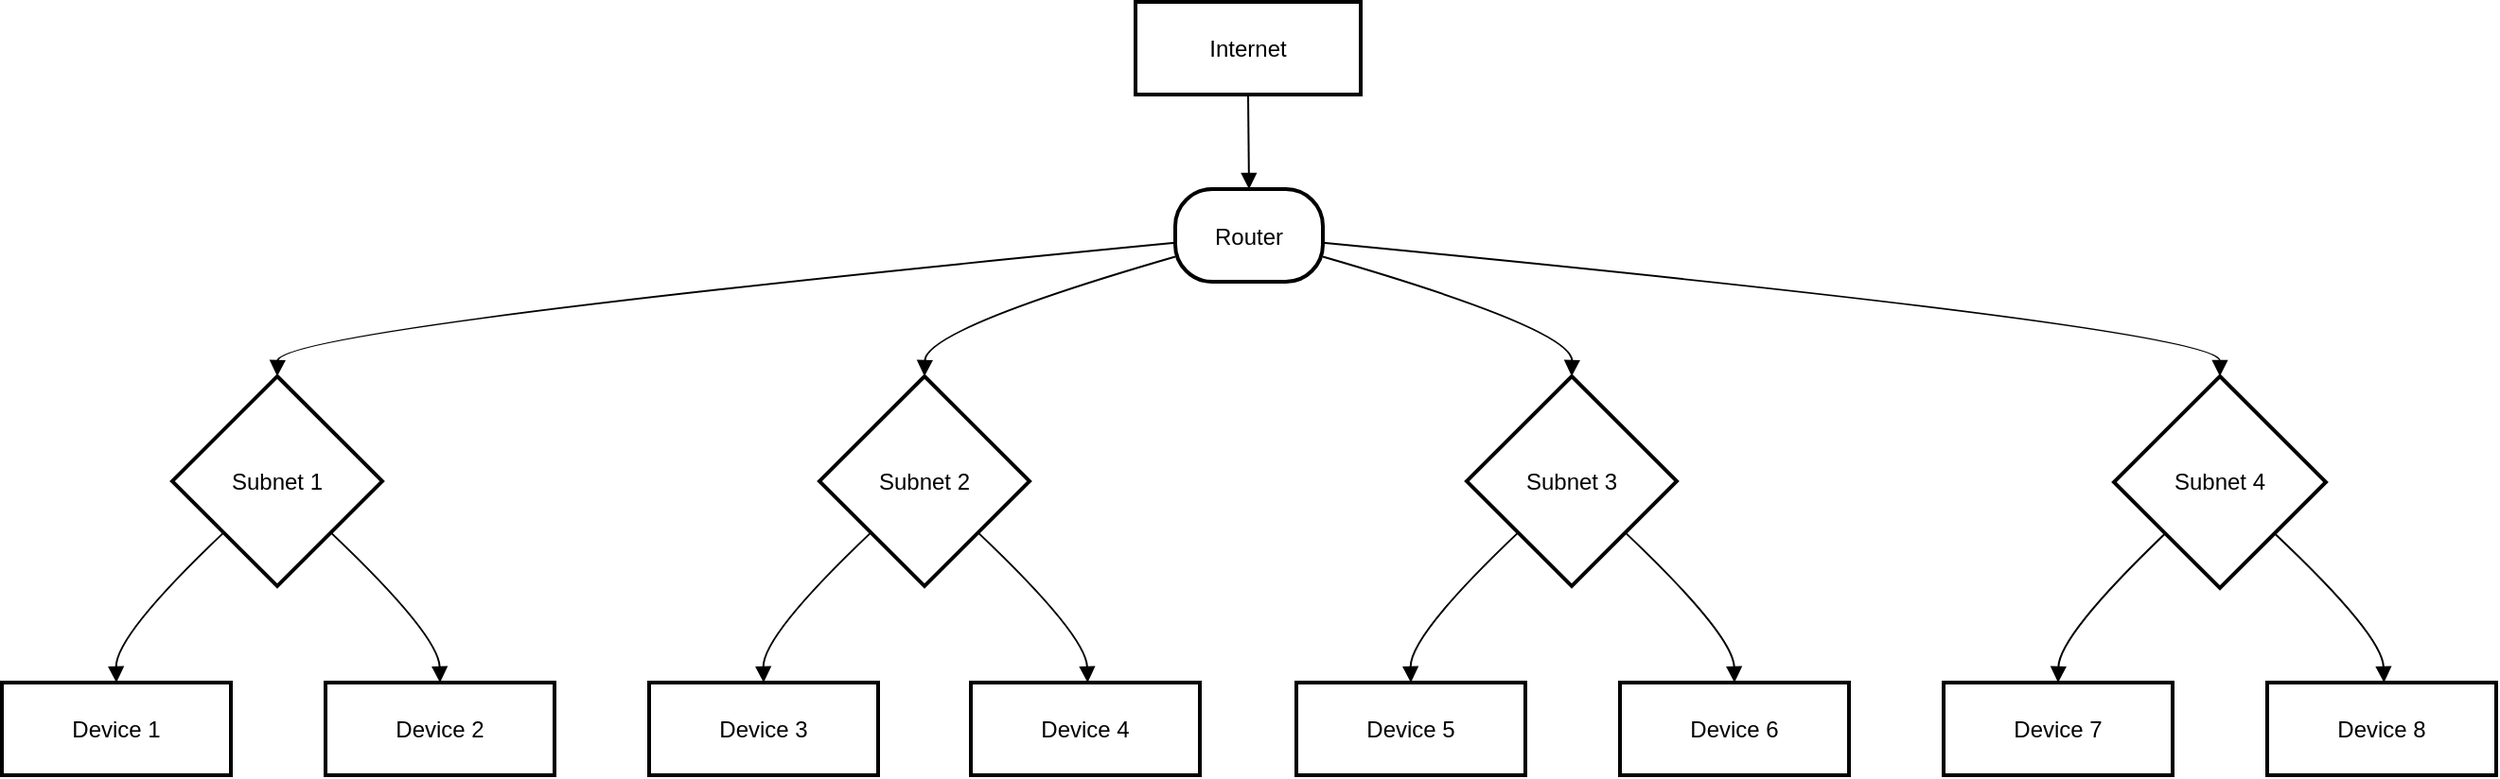 <mxfile version="25.0.3">
  <diagram name="Page-1" id="Vh-uG698udgm8goHYH4c">
    <mxGraphModel>
      <root>
        <mxCell id="0" />
        <mxCell id="1" parent="0" />
        <mxCell id="2" value="Internet" style="whiteSpace=wrap;strokeWidth=2;" vertex="1" parent="1">
          <mxGeometry x="607" y="8" width="119" height="49" as="geometry" />
        </mxCell>
        <mxCell id="3" value="Router" style="rounded=1;arcSize=40;strokeWidth=2" vertex="1" parent="1">
          <mxGeometry x="628" y="107" width="78" height="49" as="geometry" />
        </mxCell>
        <mxCell id="4" value="Subnet 1" style="rhombus;strokeWidth=2;whiteSpace=wrap;" vertex="1" parent="1">
          <mxGeometry x="98" y="206" width="111" height="111" as="geometry" />
        </mxCell>
        <mxCell id="5" value="Device 1" style="whiteSpace=wrap;strokeWidth=2;" vertex="1" parent="1">
          <mxGeometry x="8" y="368" width="121" height="49" as="geometry" />
        </mxCell>
        <mxCell id="6" value="Device 2" style="whiteSpace=wrap;strokeWidth=2;" vertex="1" parent="1">
          <mxGeometry x="179" y="368" width="121" height="49" as="geometry" />
        </mxCell>
        <mxCell id="7" value="Subnet 2" style="rhombus;strokeWidth=2;whiteSpace=wrap;" vertex="1" parent="1">
          <mxGeometry x="440" y="206" width="111" height="111" as="geometry" />
        </mxCell>
        <mxCell id="8" value="Device 3" style="whiteSpace=wrap;strokeWidth=2;" vertex="1" parent="1">
          <mxGeometry x="350" y="368" width="121" height="49" as="geometry" />
        </mxCell>
        <mxCell id="9" value="Device 4" style="whiteSpace=wrap;strokeWidth=2;" vertex="1" parent="1">
          <mxGeometry x="520" y="368" width="121" height="49" as="geometry" />
        </mxCell>
        <mxCell id="10" value="Subnet 3" style="rhombus;strokeWidth=2;whiteSpace=wrap;" vertex="1" parent="1">
          <mxGeometry x="782" y="206" width="111" height="111" as="geometry" />
        </mxCell>
        <mxCell id="11" value="Device 5" style="whiteSpace=wrap;strokeWidth=2;" vertex="1" parent="1">
          <mxGeometry x="692" y="368" width="121" height="49" as="geometry" />
        </mxCell>
        <mxCell id="12" value="Device 6" style="whiteSpace=wrap;strokeWidth=2;" vertex="1" parent="1">
          <mxGeometry x="863" y="368" width="121" height="49" as="geometry" />
        </mxCell>
        <mxCell id="13" value="Subnet 4" style="rhombus;strokeWidth=2;whiteSpace=wrap;" vertex="1" parent="1">
          <mxGeometry x="1124" y="206" width="112" height="112" as="geometry" />
        </mxCell>
        <mxCell id="14" value="Device 7" style="whiteSpace=wrap;strokeWidth=2;" vertex="1" parent="1">
          <mxGeometry x="1034" y="368" width="121" height="49" as="geometry" />
        </mxCell>
        <mxCell id="15" value="Device 8" style="whiteSpace=wrap;strokeWidth=2;" vertex="1" parent="1">
          <mxGeometry x="1205" y="368" width="121" height="49" as="geometry" />
        </mxCell>
        <mxCell id="16" value="" style="curved=1;startArrow=none;endArrow=block;exitX=0.5;exitY=1;entryX=0.5;entryY=0;" edge="1" parent="1" source="2" target="3">
          <mxGeometry relative="1" as="geometry">
            <Array as="points" />
          </mxGeometry>
        </mxCell>
        <mxCell id="17" value="" style="curved=1;startArrow=none;endArrow=block;exitX=0;exitY=0.58;entryX=0.5;entryY=0;" edge="1" parent="1" source="3" target="4">
          <mxGeometry relative="1" as="geometry">
            <Array as="points">
              <mxPoint x="154" y="181" />
            </Array>
          </mxGeometry>
        </mxCell>
        <mxCell id="18" value="" style="curved=1;startArrow=none;endArrow=block;exitX=0;exitY=0.98;entryX=0.5;entryY=0;" edge="1" parent="1" source="4" target="5">
          <mxGeometry relative="1" as="geometry">
            <Array as="points">
              <mxPoint x="68" y="343" />
            </Array>
          </mxGeometry>
        </mxCell>
        <mxCell id="19" value="" style="curved=1;startArrow=none;endArrow=block;exitX=1;exitY=0.98;entryX=0.5;entryY=0;" edge="1" parent="1" source="4" target="6">
          <mxGeometry relative="1" as="geometry">
            <Array as="points">
              <mxPoint x="239" y="343" />
            </Array>
          </mxGeometry>
        </mxCell>
        <mxCell id="20" value="" style="curved=1;startArrow=none;endArrow=block;exitX=0;exitY=0.73;entryX=0.5;entryY=0;" edge="1" parent="1" source="3" target="7">
          <mxGeometry relative="1" as="geometry">
            <Array as="points">
              <mxPoint x="496" y="181" />
            </Array>
          </mxGeometry>
        </mxCell>
        <mxCell id="21" value="" style="curved=1;startArrow=none;endArrow=block;exitX=0;exitY=0.98;entryX=0.5;entryY=0;" edge="1" parent="1" source="7" target="8">
          <mxGeometry relative="1" as="geometry">
            <Array as="points">
              <mxPoint x="410" y="343" />
            </Array>
          </mxGeometry>
        </mxCell>
        <mxCell id="22" value="" style="curved=1;startArrow=none;endArrow=block;exitX=1;exitY=0.98;entryX=0.51;entryY=0;" edge="1" parent="1" source="7" target="9">
          <mxGeometry relative="1" as="geometry">
            <Array as="points">
              <mxPoint x="581" y="343" />
            </Array>
          </mxGeometry>
        </mxCell>
        <mxCell id="23" value="" style="curved=1;startArrow=none;endArrow=block;exitX=1;exitY=0.73;entryX=0.5;entryY=0;" edge="1" parent="1" source="3" target="10">
          <mxGeometry relative="1" as="geometry">
            <Array as="points">
              <mxPoint x="838" y="181" />
            </Array>
          </mxGeometry>
        </mxCell>
        <mxCell id="24" value="" style="curved=1;startArrow=none;endArrow=block;exitX=0;exitY=0.98;entryX=0.5;entryY=0;" edge="1" parent="1" source="10" target="11">
          <mxGeometry relative="1" as="geometry">
            <Array as="points">
              <mxPoint x="752" y="343" />
            </Array>
          </mxGeometry>
        </mxCell>
        <mxCell id="25" value="" style="curved=1;startArrow=none;endArrow=block;exitX=1;exitY=0.98;entryX=0.5;entryY=0;" edge="1" parent="1" source="10" target="12">
          <mxGeometry relative="1" as="geometry">
            <Array as="points">
              <mxPoint x="923" y="343" />
            </Array>
          </mxGeometry>
        </mxCell>
        <mxCell id="26" value="" style="curved=1;startArrow=none;endArrow=block;exitX=1;exitY=0.58;entryX=0.5;entryY=0;" edge="1" parent="1" source="3" target="13">
          <mxGeometry relative="1" as="geometry">
            <Array as="points">
              <mxPoint x="1180" y="181" />
            </Array>
          </mxGeometry>
        </mxCell>
        <mxCell id="27" value="" style="curved=1;startArrow=none;endArrow=block;exitX=0;exitY=0.97;entryX=0.5;entryY=0;" edge="1" parent="1" source="13" target="14">
          <mxGeometry relative="1" as="geometry">
            <Array as="points">
              <mxPoint x="1095" y="343" />
            </Array>
          </mxGeometry>
        </mxCell>
        <mxCell id="28" value="" style="curved=1;startArrow=none;endArrow=block;exitX=1;exitY=0.97;entryX=0.51;entryY=0;" edge="1" parent="1" source="13" target="15">
          <mxGeometry relative="1" as="geometry">
            <Array as="points">
              <mxPoint x="1266" y="343" />
            </Array>
          </mxGeometry>
        </mxCell>
      </root>
    </mxGraphModel>
  </diagram>
</mxfile>
